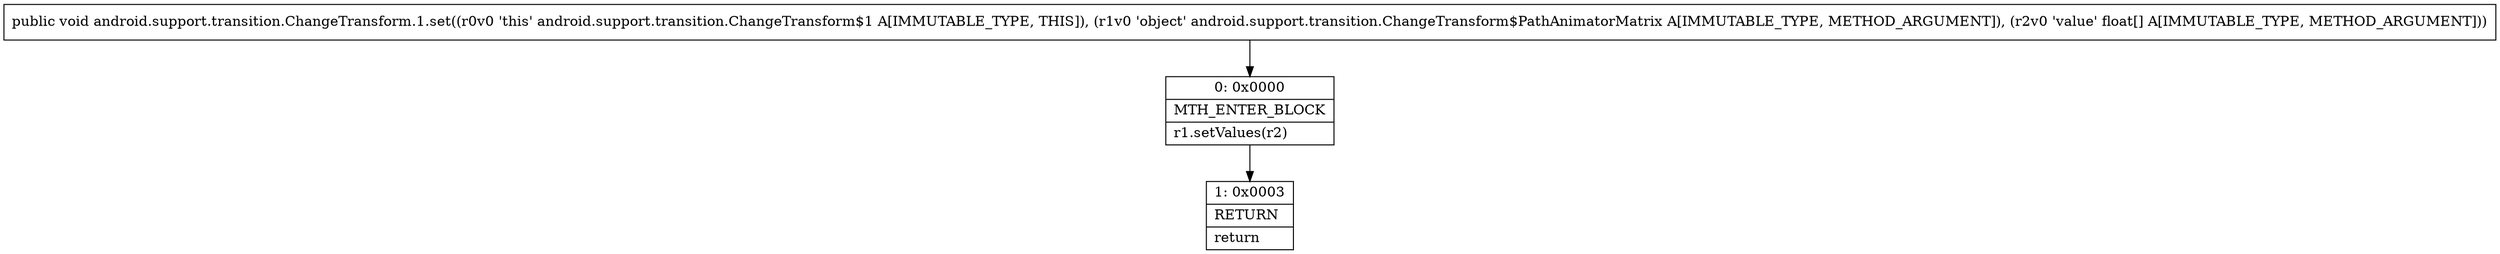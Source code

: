 digraph "CFG forandroid.support.transition.ChangeTransform.1.set(Landroid\/support\/transition\/ChangeTransform$PathAnimatorMatrix;[F)V" {
Node_0 [shape=record,label="{0\:\ 0x0000|MTH_ENTER_BLOCK\l|r1.setValues(r2)\l}"];
Node_1 [shape=record,label="{1\:\ 0x0003|RETURN\l|return\l}"];
MethodNode[shape=record,label="{public void android.support.transition.ChangeTransform.1.set((r0v0 'this' android.support.transition.ChangeTransform$1 A[IMMUTABLE_TYPE, THIS]), (r1v0 'object' android.support.transition.ChangeTransform$PathAnimatorMatrix A[IMMUTABLE_TYPE, METHOD_ARGUMENT]), (r2v0 'value' float[] A[IMMUTABLE_TYPE, METHOD_ARGUMENT])) }"];
MethodNode -> Node_0;
Node_0 -> Node_1;
}

